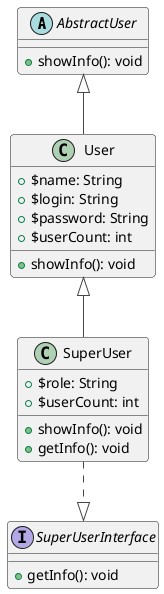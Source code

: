 @startuml
!theme vibrant

abstract class AbstractUser {
    +showInfo(): void
}

interface SuperUserInterface {
    +getInfo(): void
}

class SuperUser {
    + $role: String
    + $userCount: int
    + showInfo(): void
    + getInfo(): void
}

class User {
    +$name: String 
    +$login: String
    +$password: String
    +$userCount: int
    +showInfo(): void
  
}

AbstractUser <|-- User
User <|-- SuperUser 
SuperUser ..|> SuperUserInterface
@enduml